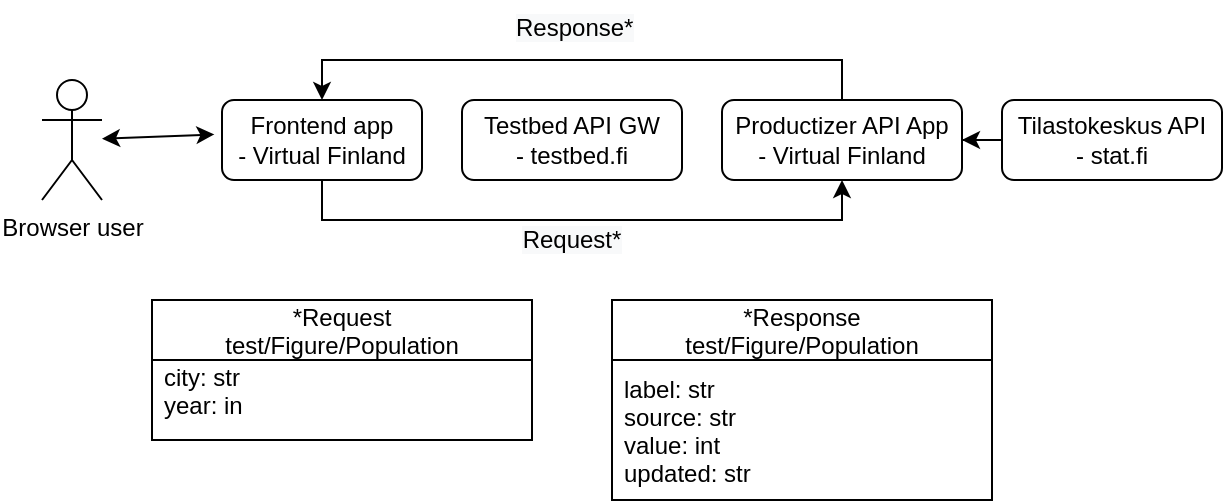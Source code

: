 <mxfile version="20.2.7" type="device"><diagram id="irpZLFtTIUz56FrzHntx" name="Page-1"><mxGraphModel dx="1009" dy="569" grid="1" gridSize="10" guides="1" tooltips="1" connect="1" arrows="1" fold="1" page="1" pageScale="1" pageWidth="850" pageHeight="1100" math="0" shadow="0"><root><mxCell id="0"/><mxCell id="1" parent="0"/><mxCell id="Knk09Rekkzwcl5rJCwnq-8" style="edgeStyle=orthogonalEdgeStyle;rounded=0;orthogonalLoop=1;jettySize=auto;html=1;entryX=1;entryY=0.5;entryDx=0;entryDy=0;" edge="1" parent="1" source="Knk09Rekkzwcl5rJCwnq-1" target="Knk09Rekkzwcl5rJCwnq-2"><mxGeometry relative="1" as="geometry"/></mxCell><mxCell id="Knk09Rekkzwcl5rJCwnq-1" value="Tilastokeskus API&lt;br&gt;- stat.fi" style="rounded=1;whiteSpace=wrap;html=1;" vertex="1" parent="1"><mxGeometry x="720" y="90" width="110" height="40" as="geometry"/></mxCell><mxCell id="Knk09Rekkzwcl5rJCwnq-16" style="edgeStyle=orthogonalEdgeStyle;rounded=0;orthogonalLoop=1;jettySize=auto;html=1;exitX=0.5;exitY=0;exitDx=0;exitDy=0;entryX=0.5;entryY=0;entryDx=0;entryDy=0;" edge="1" parent="1" source="Knk09Rekkzwcl5rJCwnq-2" target="Knk09Rekkzwcl5rJCwnq-4"><mxGeometry relative="1" as="geometry"/></mxCell><mxCell id="Knk09Rekkzwcl5rJCwnq-2" value="Productizer API App&lt;br&gt;- Virtual Finland" style="rounded=1;whiteSpace=wrap;html=1;" vertex="1" parent="1"><mxGeometry x="580" y="90" width="120" height="40" as="geometry"/></mxCell><mxCell id="Knk09Rekkzwcl5rJCwnq-3" value="Testbed API GW&lt;br&gt;- testbed.fi" style="rounded=1;whiteSpace=wrap;html=1;" vertex="1" parent="1"><mxGeometry x="450" y="90" width="110" height="40" as="geometry"/></mxCell><mxCell id="Knk09Rekkzwcl5rJCwnq-15" style="edgeStyle=orthogonalEdgeStyle;rounded=0;orthogonalLoop=1;jettySize=auto;html=1;entryX=0.5;entryY=1;entryDx=0;entryDy=0;" edge="1" parent="1" source="Knk09Rekkzwcl5rJCwnq-4" target="Knk09Rekkzwcl5rJCwnq-2"><mxGeometry relative="1" as="geometry"><Array as="points"><mxPoint x="380" y="150"/><mxPoint x="640" y="150"/></Array></mxGeometry></mxCell><mxCell id="Knk09Rekkzwcl5rJCwnq-4" value="Frontend app&lt;br&gt;- Virtual Finland" style="rounded=1;whiteSpace=wrap;html=1;" vertex="1" parent="1"><mxGeometry x="330" y="90" width="100" height="40" as="geometry"/></mxCell><mxCell id="Knk09Rekkzwcl5rJCwnq-5" value="Browser user" style="shape=umlActor;verticalLabelPosition=bottom;verticalAlign=top;html=1;outlineConnect=0;" vertex="1" parent="1"><mxGeometry x="240" y="80" width="30" height="60" as="geometry"/></mxCell><mxCell id="Knk09Rekkzwcl5rJCwnq-11" value="" style="endArrow=classic;startArrow=classic;html=1;rounded=0;entryX=-0.038;entryY=0.43;entryDx=0;entryDy=0;entryPerimeter=0;" edge="1" parent="1" source="Knk09Rekkzwcl5rJCwnq-5" target="Knk09Rekkzwcl5rJCwnq-4"><mxGeometry width="50" height="50" relative="1" as="geometry"><mxPoint x="410" y="200" as="sourcePoint"/><mxPoint x="460" y="150" as="targetPoint"/></mxGeometry></mxCell><mxCell id="Knk09Rekkzwcl5rJCwnq-13" value="&lt;span style=&quot;background-color: rgb(248, 249, 250);&quot;&gt;Request*&lt;/span&gt;" style="text;html=1;strokeColor=none;fillColor=none;align=center;verticalAlign=middle;whiteSpace=wrap;rounded=0;" vertex="1" parent="1"><mxGeometry x="420" y="150" width="170" height="20" as="geometry"/></mxCell><mxCell id="Knk09Rekkzwcl5rJCwnq-14" value="&lt;span style=&quot;color: rgb(0, 0, 0); font-family: Helvetica; font-size: 12px; font-style: normal; font-variant-ligatures: normal; font-variant-caps: normal; font-weight: 400; letter-spacing: normal; orphans: 2; text-align: center; text-indent: 0px; text-transform: none; widows: 2; word-spacing: 0px; -webkit-text-stroke-width: 0px; background-color: rgb(248, 249, 250); text-decoration-thickness: initial; text-decoration-style: initial; text-decoration-color: initial; float: none; display: inline !important;&quot;&gt;Response*&lt;/span&gt;" style="text;whiteSpace=wrap;html=1;" vertex="1" parent="1"><mxGeometry x="475" y="40" width="60" height="20" as="geometry"/></mxCell><mxCell id="Knk09Rekkzwcl5rJCwnq-18" value="*Response&#10;test/Figure/Population" style="swimlane;fontStyle=0;childLayout=stackLayout;horizontal=1;startSize=30;horizontalStack=0;resizeParent=1;resizeParentMax=0;resizeLast=0;collapsible=1;marginBottom=0;" vertex="1" parent="1"><mxGeometry x="525" y="190" width="190" height="100" as="geometry"/></mxCell><mxCell id="Knk09Rekkzwcl5rJCwnq-19" value="label: str&#10;source: str&#10;value: int&#10;updated: str" style="text;strokeColor=none;fillColor=none;align=left;verticalAlign=middle;spacingLeft=4;spacingRight=4;overflow=hidden;points=[[0,0.5],[1,0.5]];portConstraint=eastwest;rotatable=0;" vertex="1" parent="Knk09Rekkzwcl5rJCwnq-18"><mxGeometry y="30" width="190" height="70" as="geometry"/></mxCell><mxCell id="Knk09Rekkzwcl5rJCwnq-23" value="*Request&#10;test/Figure/Population" style="swimlane;fontStyle=0;childLayout=stackLayout;horizontal=1;startSize=30;horizontalStack=0;resizeParent=1;resizeParentMax=0;resizeLast=0;collapsible=1;marginBottom=0;" vertex="1" parent="1"><mxGeometry x="295" y="190" width="190" height="70" as="geometry"/></mxCell><mxCell id="Knk09Rekkzwcl5rJCwnq-24" value="city: str&#10;year: in&#10;" style="text;strokeColor=none;fillColor=none;align=left;verticalAlign=middle;spacingLeft=4;spacingRight=4;overflow=hidden;points=[[0,0.5],[1,0.5]];portConstraint=eastwest;rotatable=0;" vertex="1" parent="Knk09Rekkzwcl5rJCwnq-23"><mxGeometry y="30" width="190" height="40" as="geometry"/></mxCell></root></mxGraphModel></diagram></mxfile>